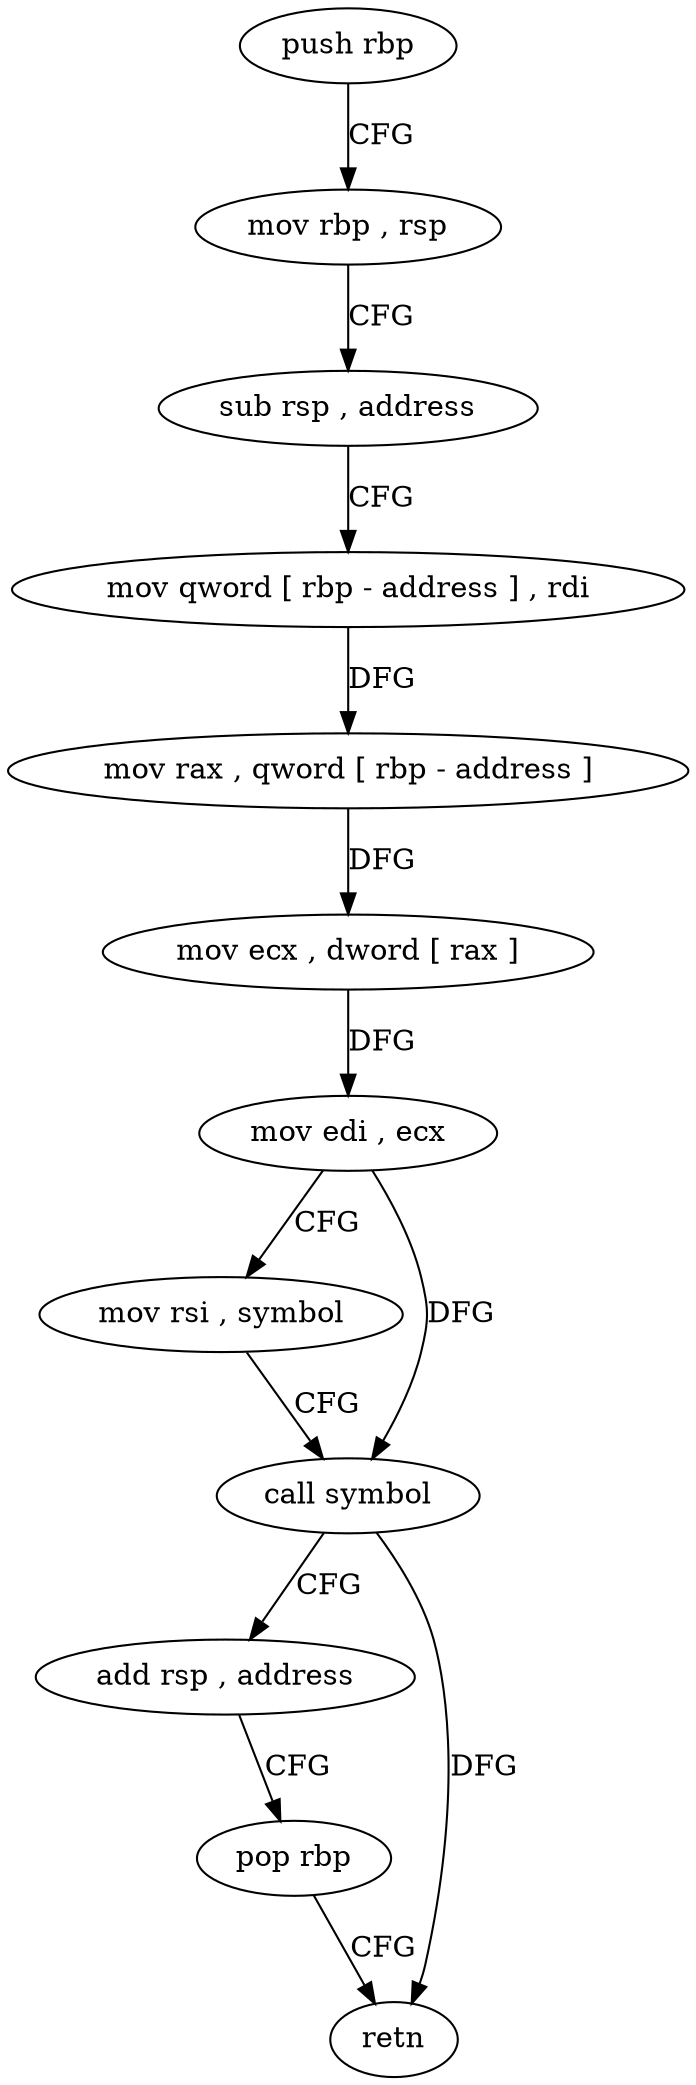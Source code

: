 digraph "func" {
"4202752" [label = "push rbp" ]
"4202753" [label = "mov rbp , rsp" ]
"4202756" [label = "sub rsp , address" ]
"4202760" [label = "mov qword [ rbp - address ] , rdi" ]
"4202764" [label = "mov rax , qword [ rbp - address ]" ]
"4202768" [label = "mov ecx , dword [ rax ]" ]
"4202770" [label = "mov edi , ecx" ]
"4202772" [label = "mov rsi , symbol" ]
"4202782" [label = "call symbol" ]
"4202787" [label = "add rsp , address" ]
"4202791" [label = "pop rbp" ]
"4202792" [label = "retn" ]
"4202752" -> "4202753" [ label = "CFG" ]
"4202753" -> "4202756" [ label = "CFG" ]
"4202756" -> "4202760" [ label = "CFG" ]
"4202760" -> "4202764" [ label = "DFG" ]
"4202764" -> "4202768" [ label = "DFG" ]
"4202768" -> "4202770" [ label = "DFG" ]
"4202770" -> "4202772" [ label = "CFG" ]
"4202770" -> "4202782" [ label = "DFG" ]
"4202772" -> "4202782" [ label = "CFG" ]
"4202782" -> "4202787" [ label = "CFG" ]
"4202782" -> "4202792" [ label = "DFG" ]
"4202787" -> "4202791" [ label = "CFG" ]
"4202791" -> "4202792" [ label = "CFG" ]
}
